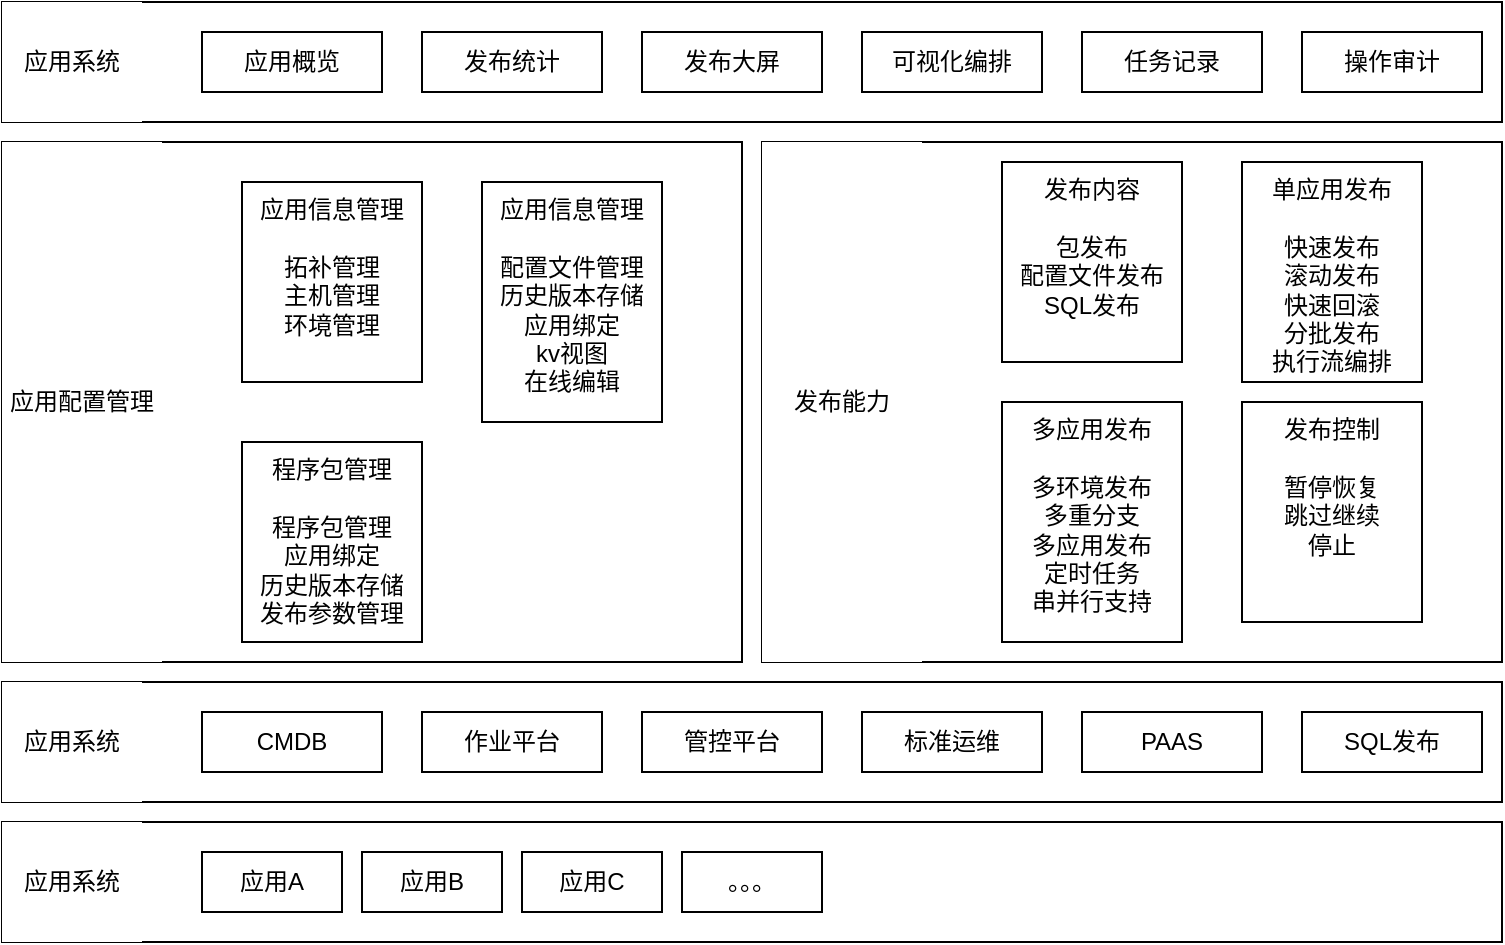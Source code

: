 <mxfile version="12.6.5" type="device"><diagram id="Ik34QCz4rvx8j-eYqH4A" name="Page-1"><mxGraphModel dx="1024" dy="3892" grid="1" gridSize="10" guides="1" tooltips="1" connect="1" arrows="1" fold="1" page="1" pageScale="1" pageWidth="2339" pageHeight="3300" math="0" shadow="0"><root><mxCell id="0"/><mxCell id="1" parent="0"/><mxCell id="TEjXA0v6YId3zsbzS6Qr-1" value="" style="rounded=0;whiteSpace=wrap;html=1;" vertex="1" parent="1"><mxGeometry x="50" y="400" width="750" height="60" as="geometry"/></mxCell><mxCell id="TEjXA0v6YId3zsbzS6Qr-2" value="应用系统" style="rounded=0;whiteSpace=wrap;html=1;strokeColor=none;" vertex="1" parent="1"><mxGeometry x="50" y="400" width="70" height="60" as="geometry"/></mxCell><mxCell id="TEjXA0v6YId3zsbzS6Qr-3" value="应用A" style="rounded=0;whiteSpace=wrap;html=1;" vertex="1" parent="1"><mxGeometry x="150" y="415" width="70" height="30" as="geometry"/></mxCell><mxCell id="TEjXA0v6YId3zsbzS6Qr-4" value="应用B" style="rounded=0;whiteSpace=wrap;html=1;" vertex="1" parent="1"><mxGeometry x="230" y="415" width="70" height="30" as="geometry"/></mxCell><mxCell id="TEjXA0v6YId3zsbzS6Qr-5" value="应用C" style="rounded=0;whiteSpace=wrap;html=1;" vertex="1" parent="1"><mxGeometry x="310" y="415" width="70" height="30" as="geometry"/></mxCell><mxCell id="TEjXA0v6YId3zsbzS6Qr-6" value="。。。" style="rounded=0;whiteSpace=wrap;html=1;" vertex="1" parent="1"><mxGeometry x="390" y="415" width="70" height="30" as="geometry"/></mxCell><mxCell id="TEjXA0v6YId3zsbzS6Qr-7" value="" style="rounded=0;whiteSpace=wrap;html=1;" vertex="1" parent="1"><mxGeometry x="50" y="330" width="750" height="60" as="geometry"/></mxCell><mxCell id="TEjXA0v6YId3zsbzS6Qr-8" value="应用系统" style="rounded=0;whiteSpace=wrap;html=1;strokeColor=none;" vertex="1" parent="1"><mxGeometry x="50" y="330" width="70" height="60" as="geometry"/></mxCell><mxCell id="TEjXA0v6YId3zsbzS6Qr-9" value="CMDB" style="rounded=0;whiteSpace=wrap;html=1;" vertex="1" parent="1"><mxGeometry x="150" y="345" width="90" height="30" as="geometry"/></mxCell><mxCell id="TEjXA0v6YId3zsbzS6Qr-13" value="作业平台" style="rounded=0;whiteSpace=wrap;html=1;" vertex="1" parent="1"><mxGeometry x="260" y="345" width="90" height="30" as="geometry"/></mxCell><mxCell id="TEjXA0v6YId3zsbzS6Qr-14" value="管控平台" style="rounded=0;whiteSpace=wrap;html=1;" vertex="1" parent="1"><mxGeometry x="370" y="345" width="90" height="30" as="geometry"/></mxCell><mxCell id="TEjXA0v6YId3zsbzS6Qr-15" value="标准运维" style="rounded=0;whiteSpace=wrap;html=1;" vertex="1" parent="1"><mxGeometry x="480" y="345" width="90" height="30" as="geometry"/></mxCell><mxCell id="TEjXA0v6YId3zsbzS6Qr-16" value="PAAS" style="rounded=0;whiteSpace=wrap;html=1;" vertex="1" parent="1"><mxGeometry x="590" y="345" width="90" height="30" as="geometry"/></mxCell><mxCell id="TEjXA0v6YId3zsbzS6Qr-17" value="SQL发布" style="rounded=0;whiteSpace=wrap;html=1;" vertex="1" parent="1"><mxGeometry x="700" y="345" width="90" height="30" as="geometry"/></mxCell><mxCell id="TEjXA0v6YId3zsbzS6Qr-19" value="" style="rounded=0;whiteSpace=wrap;html=1;" vertex="1" parent="1"><mxGeometry x="50" y="60" width="370" height="260" as="geometry"/></mxCell><mxCell id="TEjXA0v6YId3zsbzS6Qr-20" value="应用配置管理" style="rounded=0;whiteSpace=wrap;html=1;strokeColor=none;" vertex="1" parent="1"><mxGeometry x="50" y="60" width="80" height="260" as="geometry"/></mxCell><mxCell id="TEjXA0v6YId3zsbzS6Qr-22" value="应用信息管理&lt;br&gt;&lt;br&gt;拓补管理&lt;br&gt;主机管理&lt;br&gt;环境管理" style="rounded=0;whiteSpace=wrap;html=1;verticalAlign=top;" vertex="1" parent="1"><mxGeometry x="170" y="80" width="90" height="100" as="geometry"/></mxCell><mxCell id="TEjXA0v6YId3zsbzS6Qr-23" value="程序包管理&lt;br&gt;&lt;br&gt;程序包管理&lt;br&gt;应用绑定&lt;br&gt;历史版本存储&lt;br&gt;发布参数管理" style="rounded=0;whiteSpace=wrap;html=1;verticalAlign=top;" vertex="1" parent="1"><mxGeometry x="170" y="210" width="90" height="100" as="geometry"/></mxCell><mxCell id="TEjXA0v6YId3zsbzS6Qr-24" value="应用信息管理&lt;br&gt;&lt;br&gt;配置文件管理&lt;br&gt;历史版本存储&lt;br&gt;应用绑定&lt;br&gt;kv视图&lt;br&gt;在线编辑" style="rounded=0;whiteSpace=wrap;html=1;verticalAlign=top;" vertex="1" parent="1"><mxGeometry x="290" y="80" width="90" height="120" as="geometry"/></mxCell><mxCell id="TEjXA0v6YId3zsbzS6Qr-25" value="" style="rounded=0;whiteSpace=wrap;html=1;" vertex="1" parent="1"><mxGeometry x="430" y="60" width="370" height="260" as="geometry"/></mxCell><mxCell id="TEjXA0v6YId3zsbzS6Qr-26" value="发布能力" style="rounded=0;whiteSpace=wrap;html=1;strokeColor=none;" vertex="1" parent="1"><mxGeometry x="430" y="60" width="80" height="260" as="geometry"/></mxCell><mxCell id="TEjXA0v6YId3zsbzS6Qr-27" value="发布内容&lt;br&gt;&lt;br&gt;包发布&lt;br&gt;配置文件发布&lt;br&gt;SQL发布" style="rounded=0;whiteSpace=wrap;html=1;verticalAlign=top;" vertex="1" parent="1"><mxGeometry x="550" y="70" width="90" height="100" as="geometry"/></mxCell><mxCell id="TEjXA0v6YId3zsbzS6Qr-28" value="多应用发布&lt;br&gt;&lt;br&gt;多环境发布&lt;br&gt;多重分支&lt;br&gt;多应用发布&lt;br&gt;定时任务&lt;br&gt;串并行支持" style="rounded=0;whiteSpace=wrap;html=1;verticalAlign=top;" vertex="1" parent="1"><mxGeometry x="550" y="190" width="90" height="120" as="geometry"/></mxCell><mxCell id="TEjXA0v6YId3zsbzS6Qr-29" value="单应用发布&lt;br&gt;&lt;br&gt;快速发布&lt;br&gt;滚动发布&lt;br&gt;快速回滚&lt;br&gt;分批发布&lt;br&gt;执行流编排" style="rounded=0;whiteSpace=wrap;html=1;verticalAlign=top;" vertex="1" parent="1"><mxGeometry x="670" y="70" width="90" height="110" as="geometry"/></mxCell><mxCell id="TEjXA0v6YId3zsbzS6Qr-30" value="发布控制&lt;br&gt;&lt;br&gt;暂停恢复&lt;br&gt;跳过继续&lt;br&gt;停止" style="rounded=0;whiteSpace=wrap;html=1;verticalAlign=top;" vertex="1" parent="1"><mxGeometry x="670" y="190" width="90" height="110" as="geometry"/></mxCell><mxCell id="TEjXA0v6YId3zsbzS6Qr-31" value="" style="rounded=0;whiteSpace=wrap;html=1;" vertex="1" parent="1"><mxGeometry x="50" y="-10" width="750" height="60" as="geometry"/></mxCell><mxCell id="TEjXA0v6YId3zsbzS6Qr-32" value="应用系统" style="rounded=0;whiteSpace=wrap;html=1;strokeColor=none;" vertex="1" parent="1"><mxGeometry x="50" y="-10" width="70" height="60" as="geometry"/></mxCell><mxCell id="TEjXA0v6YId3zsbzS6Qr-33" value="应用概览" style="rounded=0;whiteSpace=wrap;html=1;" vertex="1" parent="1"><mxGeometry x="150" y="5" width="90" height="30" as="geometry"/></mxCell><mxCell id="TEjXA0v6YId3zsbzS6Qr-34" value="发布统计" style="rounded=0;whiteSpace=wrap;html=1;" vertex="1" parent="1"><mxGeometry x="260" y="5" width="90" height="30" as="geometry"/></mxCell><mxCell id="TEjXA0v6YId3zsbzS6Qr-35" value="发布大屏" style="rounded=0;whiteSpace=wrap;html=1;" vertex="1" parent="1"><mxGeometry x="370" y="5" width="90" height="30" as="geometry"/></mxCell><mxCell id="TEjXA0v6YId3zsbzS6Qr-36" value="可视化编排" style="rounded=0;whiteSpace=wrap;html=1;" vertex="1" parent="1"><mxGeometry x="480" y="5" width="90" height="30" as="geometry"/></mxCell><mxCell id="TEjXA0v6YId3zsbzS6Qr-37" value="任务记录" style="rounded=0;whiteSpace=wrap;html=1;" vertex="1" parent="1"><mxGeometry x="590" y="5" width="90" height="30" as="geometry"/></mxCell><mxCell id="TEjXA0v6YId3zsbzS6Qr-38" value="操作审计" style="rounded=0;whiteSpace=wrap;html=1;" vertex="1" parent="1"><mxGeometry x="700" y="5" width="90" height="30" as="geometry"/></mxCell></root></mxGraphModel></diagram></mxfile>